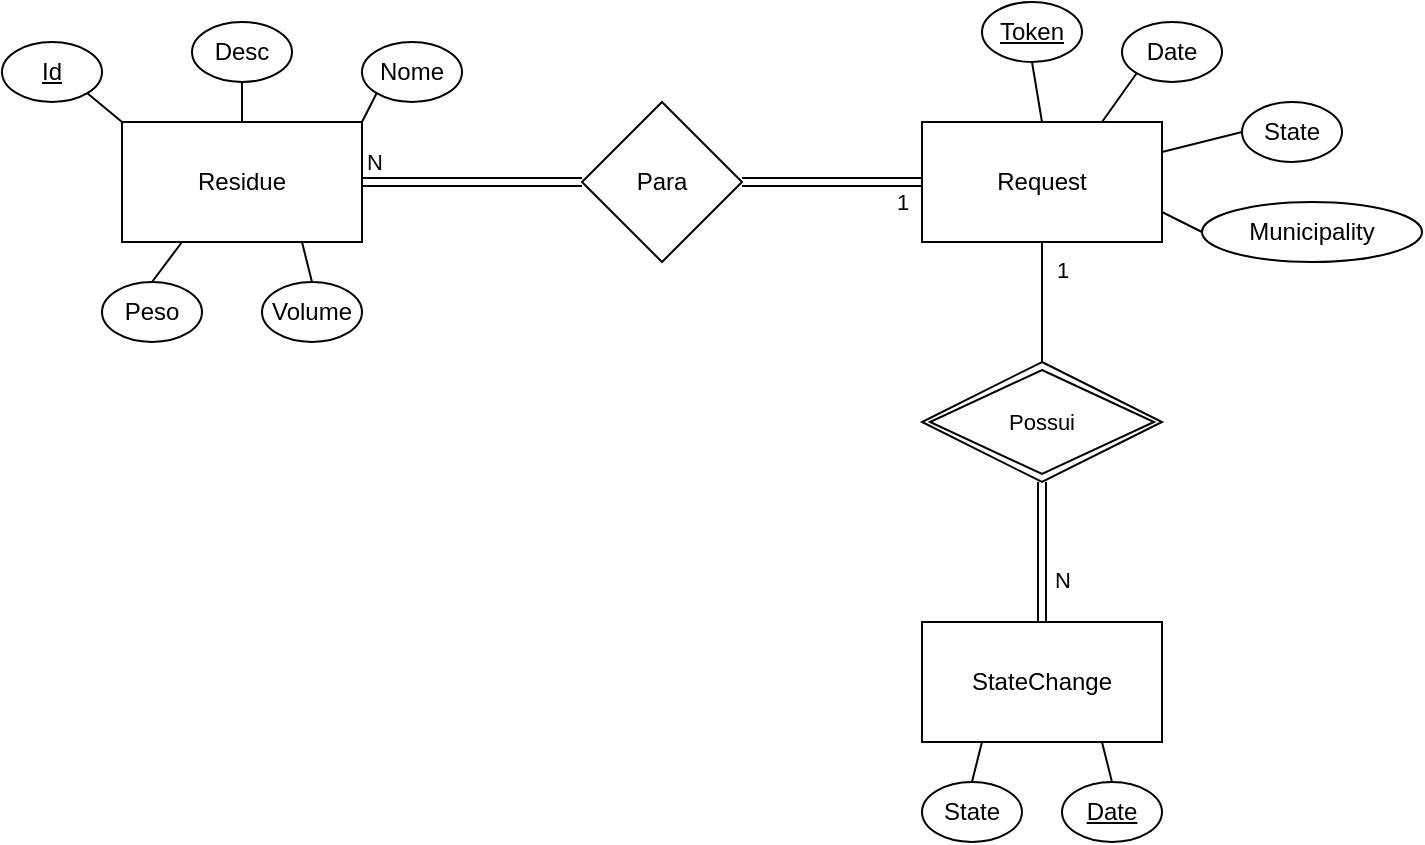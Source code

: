 <mxfile version="22.1.22" type="embed">
  <diagram name="Page-1" id="Ro34P792XvohgbcpVa79">
    <mxGraphModel dx="940" dy="465" grid="1" gridSize="10" guides="1" tooltips="1" connect="1" arrows="1" fold="1" page="1" pageScale="1" pageWidth="850" pageHeight="1100" math="0" shadow="0">
      <root>
        <mxCell id="0" />
        <mxCell id="1" parent="0" />
        <mxCell id="tOU5E5uqx6NDlQs9dXCh-1" value="Residue" style="rounded=0;whiteSpace=wrap;html=1;" parent="1" vertex="1">
          <mxGeometry x="150" y="210" width="120" height="60" as="geometry" />
        </mxCell>
        <mxCell id="tOU5E5uqx6NDlQs9dXCh-3" value="Request" style="rounded=0;whiteSpace=wrap;html=1;" parent="1" vertex="1">
          <mxGeometry x="550" y="210" width="120" height="60" as="geometry" />
        </mxCell>
        <mxCell id="tOU5E5uqx6NDlQs9dXCh-5" style="edgeStyle=orthogonalEdgeStyle;rounded=0;orthogonalLoop=1;jettySize=auto;html=1;exitX=0;exitY=0.5;exitDx=0;exitDy=0;entryX=1;entryY=0.5;entryDx=0;entryDy=0;shape=link;" parent="1" source="tOU5E5uqx6NDlQs9dXCh-4" target="tOU5E5uqx6NDlQs9dXCh-1" edge="1">
          <mxGeometry relative="1" as="geometry" />
        </mxCell>
        <mxCell id="tOU5E5uqx6NDlQs9dXCh-8" value="N" style="edgeLabel;html=1;align=center;verticalAlign=middle;resizable=0;points=[];" parent="tOU5E5uqx6NDlQs9dXCh-5" vertex="1" connectable="0">
          <mxGeometry x="0.473" y="-2" relative="1" as="geometry">
            <mxPoint x="-23" y="-8" as="offset" />
          </mxGeometry>
        </mxCell>
        <mxCell id="tOU5E5uqx6NDlQs9dXCh-6" style="edgeStyle=orthogonalEdgeStyle;rounded=0;orthogonalLoop=1;jettySize=auto;html=1;exitX=1;exitY=0.5;exitDx=0;exitDy=0;entryX=0;entryY=0.5;entryDx=0;entryDy=0;shape=link;" parent="1" source="tOU5E5uqx6NDlQs9dXCh-4" target="tOU5E5uqx6NDlQs9dXCh-3" edge="1">
          <mxGeometry relative="1" as="geometry" />
        </mxCell>
        <mxCell id="tOU5E5uqx6NDlQs9dXCh-7" value="1" style="edgeLabel;html=1;align=center;verticalAlign=middle;resizable=0;points=[];" parent="tOU5E5uqx6NDlQs9dXCh-6" vertex="1" connectable="0">
          <mxGeometry x="0.556" y="-4" relative="1" as="geometry">
            <mxPoint x="10" y="6" as="offset" />
          </mxGeometry>
        </mxCell>
        <mxCell id="tOU5E5uqx6NDlQs9dXCh-4" value="Para" style="rhombus;whiteSpace=wrap;html=1;" parent="1" vertex="1">
          <mxGeometry x="380" y="200" width="80" height="80" as="geometry" />
        </mxCell>
        <mxCell id="tOU5E5uqx6NDlQs9dXCh-40" style="edgeStyle=none;shape=connector;rounded=0;orthogonalLoop=1;jettySize=auto;html=1;exitX=1;exitY=1;exitDx=0;exitDy=0;entryX=0;entryY=0;entryDx=0;entryDy=0;strokeColor=default;align=center;verticalAlign=middle;fontFamily=Helvetica;fontSize=11;fontColor=default;labelBackgroundColor=default;endArrow=none;endFill=0;" parent="1" source="tOU5E5uqx6NDlQs9dXCh-19" target="tOU5E5uqx6NDlQs9dXCh-1" edge="1">
          <mxGeometry relative="1" as="geometry" />
        </mxCell>
        <mxCell id="tOU5E5uqx6NDlQs9dXCh-19" value="&lt;u&gt;Id&lt;/u&gt;" style="ellipse;whiteSpace=wrap;html=1;" parent="1" vertex="1">
          <mxGeometry x="90" y="170" width="50" height="30" as="geometry" />
        </mxCell>
        <mxCell id="tOU5E5uqx6NDlQs9dXCh-39" style="edgeStyle=none;shape=connector;rounded=0;orthogonalLoop=1;jettySize=auto;html=1;exitX=0.5;exitY=1;exitDx=0;exitDy=0;entryX=0.5;entryY=0;entryDx=0;entryDy=0;strokeColor=default;align=center;verticalAlign=middle;fontFamily=Helvetica;fontSize=11;fontColor=default;labelBackgroundColor=default;endArrow=none;endFill=0;" parent="1" source="tOU5E5uqx6NDlQs9dXCh-22" target="tOU5E5uqx6NDlQs9dXCh-1" edge="1">
          <mxGeometry relative="1" as="geometry" />
        </mxCell>
        <mxCell id="tOU5E5uqx6NDlQs9dXCh-22" value="Desc" style="ellipse;whiteSpace=wrap;html=1;" parent="1" vertex="1">
          <mxGeometry x="185" y="160" width="50" height="30" as="geometry" />
        </mxCell>
        <mxCell id="tOU5E5uqx6NDlQs9dXCh-31" style="edgeStyle=none;shape=connector;rounded=0;orthogonalLoop=1;jettySize=auto;html=1;exitX=0;exitY=1;exitDx=0;exitDy=0;entryX=0.75;entryY=0;entryDx=0;entryDy=0;strokeColor=default;align=center;verticalAlign=middle;fontFamily=Helvetica;fontSize=11;fontColor=default;labelBackgroundColor=default;endArrow=none;endFill=0;" parent="1" source="tOU5E5uqx6NDlQs9dXCh-23" target="tOU5E5uqx6NDlQs9dXCh-3" edge="1">
          <mxGeometry relative="1" as="geometry" />
        </mxCell>
        <mxCell id="tOU5E5uqx6NDlQs9dXCh-23" value="Date" style="ellipse;whiteSpace=wrap;html=1;" parent="1" vertex="1">
          <mxGeometry x="650" y="160" width="50" height="30" as="geometry" />
        </mxCell>
        <mxCell id="tOU5E5uqx6NDlQs9dXCh-32" style="edgeStyle=none;shape=connector;rounded=0;orthogonalLoop=1;jettySize=auto;html=1;exitX=0;exitY=0.5;exitDx=0;exitDy=0;entryX=1;entryY=0.25;entryDx=0;entryDy=0;strokeColor=default;align=center;verticalAlign=middle;fontFamily=Helvetica;fontSize=11;fontColor=default;labelBackgroundColor=default;endArrow=none;endFill=0;" parent="1" source="tOU5E5uqx6NDlQs9dXCh-24" target="tOU5E5uqx6NDlQs9dXCh-3" edge="1">
          <mxGeometry relative="1" as="geometry" />
        </mxCell>
        <mxCell id="tOU5E5uqx6NDlQs9dXCh-24" value="State" style="ellipse;whiteSpace=wrap;html=1;" parent="1" vertex="1">
          <mxGeometry x="710" y="200" width="50" height="30" as="geometry" />
        </mxCell>
        <mxCell id="tOU5E5uqx6NDlQs9dXCh-34" style="edgeStyle=none;shape=link;rounded=0;orthogonalLoop=1;jettySize=auto;html=1;exitX=0.5;exitY=1;exitDx=0;exitDy=0;entryX=0.5;entryY=0;entryDx=0;entryDy=0;strokeColor=default;align=center;verticalAlign=middle;fontFamily=Helvetica;fontSize=11;fontColor=default;labelBackgroundColor=default;endArrow=none;endFill=0;" parent="1" source="10" target="tOU5E5uqx6NDlQs9dXCh-33" edge="1">
          <mxGeometry relative="1" as="geometry">
            <mxPoint x="610" y="400" as="sourcePoint" />
          </mxGeometry>
        </mxCell>
        <mxCell id="tOU5E5uqx6NDlQs9dXCh-37" value="N" style="edgeLabel;html=1;align=center;verticalAlign=middle;resizable=0;points=[];fontFamily=Helvetica;fontSize=11;fontColor=default;labelBackgroundColor=default;" parent="tOU5E5uqx6NDlQs9dXCh-34" vertex="1" connectable="0">
          <mxGeometry x="-0.08" y="1" relative="1" as="geometry">
            <mxPoint x="9" y="17" as="offset" />
          </mxGeometry>
        </mxCell>
        <mxCell id="tOU5E5uqx6NDlQs9dXCh-35" style="edgeStyle=none;shape=connector;rounded=0;orthogonalLoop=1;jettySize=auto;html=1;exitX=0.5;exitY=0;exitDx=0;exitDy=0;entryX=0.5;entryY=1;entryDx=0;entryDy=0;strokeColor=default;align=center;verticalAlign=middle;fontFamily=Helvetica;fontSize=11;fontColor=default;labelBackgroundColor=default;endArrow=none;endFill=0;" parent="1" source="10" target="tOU5E5uqx6NDlQs9dXCh-3" edge="1">
          <mxGeometry relative="1" as="geometry">
            <mxPoint x="610" y="320" as="sourcePoint" />
          </mxGeometry>
        </mxCell>
        <mxCell id="tOU5E5uqx6NDlQs9dXCh-36" value="1" style="edgeLabel;html=1;align=center;verticalAlign=middle;resizable=0;points=[];fontFamily=Helvetica;fontSize=11;fontColor=default;labelBackgroundColor=default;" parent="tOU5E5uqx6NDlQs9dXCh-35" vertex="1" connectable="0">
          <mxGeometry x="0.28" relative="1" as="geometry">
            <mxPoint x="10" y="-8" as="offset" />
          </mxGeometry>
        </mxCell>
        <mxCell id="tOU5E5uqx6NDlQs9dXCh-30" style="rounded=0;orthogonalLoop=1;jettySize=auto;html=1;exitX=0.5;exitY=1;exitDx=0;exitDy=0;entryX=0.5;entryY=0;entryDx=0;entryDy=0;endArrow=none;endFill=0;" parent="1" source="tOU5E5uqx6NDlQs9dXCh-28" target="tOU5E5uqx6NDlQs9dXCh-3" edge="1">
          <mxGeometry relative="1" as="geometry" />
        </mxCell>
        <mxCell id="tOU5E5uqx6NDlQs9dXCh-28" value="&lt;u&gt;Token&lt;/u&gt;" style="ellipse;whiteSpace=wrap;html=1;" parent="1" vertex="1">
          <mxGeometry x="580" y="150" width="50" height="30" as="geometry" />
        </mxCell>
        <mxCell id="tOU5E5uqx6NDlQs9dXCh-33" value="StateChange" style="rounded=0;whiteSpace=wrap;html=1;" parent="1" vertex="1">
          <mxGeometry x="550" y="460" width="120" height="60" as="geometry" />
        </mxCell>
        <mxCell id="tOU5E5uqx6NDlQs9dXCh-49" style="edgeStyle=none;shape=connector;rounded=0;orthogonalLoop=1;jettySize=auto;html=1;exitX=0;exitY=0.5;exitDx=0;exitDy=0;entryX=1;entryY=0.75;entryDx=0;entryDy=0;strokeColor=default;align=center;verticalAlign=middle;fontFamily=Helvetica;fontSize=11;fontColor=default;labelBackgroundColor=default;endArrow=none;endFill=0;" parent="1" source="tOU5E5uqx6NDlQs9dXCh-48" target="tOU5E5uqx6NDlQs9dXCh-3" edge="1">
          <mxGeometry relative="1" as="geometry" />
        </mxCell>
        <mxCell id="tOU5E5uqx6NDlQs9dXCh-48" value="Municipality" style="ellipse;whiteSpace=wrap;html=1;" parent="1" vertex="1">
          <mxGeometry x="690" y="250" width="110" height="30" as="geometry" />
        </mxCell>
        <mxCell id="tOU5E5uqx6NDlQs9dXCh-52" style="edgeStyle=none;shape=connector;rounded=0;orthogonalLoop=1;jettySize=auto;html=1;exitX=0.5;exitY=0;exitDx=0;exitDy=0;entryX=0.25;entryY=1;entryDx=0;entryDy=0;strokeColor=default;align=center;verticalAlign=middle;fontFamily=Helvetica;fontSize=11;fontColor=default;labelBackgroundColor=default;endArrow=none;endFill=0;" parent="1" source="tOU5E5uqx6NDlQs9dXCh-50" target="tOU5E5uqx6NDlQs9dXCh-33" edge="1">
          <mxGeometry relative="1" as="geometry" />
        </mxCell>
        <mxCell id="tOU5E5uqx6NDlQs9dXCh-50" value="State" style="ellipse;whiteSpace=wrap;html=1;" parent="1" vertex="1">
          <mxGeometry x="550" y="540" width="50" height="30" as="geometry" />
        </mxCell>
        <mxCell id="tOU5E5uqx6NDlQs9dXCh-53" style="edgeStyle=none;shape=connector;rounded=0;orthogonalLoop=1;jettySize=auto;html=1;exitX=0.5;exitY=0;exitDx=0;exitDy=0;entryX=0.75;entryY=1;entryDx=0;entryDy=0;strokeColor=default;align=center;verticalAlign=middle;fontFamily=Helvetica;fontSize=11;fontColor=default;labelBackgroundColor=default;endArrow=none;endFill=0;" parent="1" source="tOU5E5uqx6NDlQs9dXCh-51" target="tOU5E5uqx6NDlQs9dXCh-33" edge="1">
          <mxGeometry relative="1" as="geometry" />
        </mxCell>
        <mxCell id="tOU5E5uqx6NDlQs9dXCh-51" value="&lt;u&gt;Date&lt;/u&gt;" style="ellipse;whiteSpace=wrap;html=1;" parent="1" vertex="1">
          <mxGeometry x="620" y="540" width="50" height="30" as="geometry" />
        </mxCell>
        <mxCell id="4" style="rounded=0;orthogonalLoop=1;jettySize=auto;html=1;exitX=0;exitY=1;exitDx=0;exitDy=0;entryX=1;entryY=0;entryDx=0;entryDy=0;endArrow=none;endFill=0;" edge="1" parent="1" source="3" target="tOU5E5uqx6NDlQs9dXCh-1">
          <mxGeometry relative="1" as="geometry" />
        </mxCell>
        <mxCell id="3" value="Nome" style="ellipse;whiteSpace=wrap;html=1;" vertex="1" parent="1">
          <mxGeometry x="270" y="170" width="50" height="30" as="geometry" />
        </mxCell>
        <mxCell id="6" style="edgeStyle=none;shape=connector;rounded=0;orthogonalLoop=1;jettySize=auto;html=1;exitX=0.5;exitY=0;exitDx=0;exitDy=0;entryX=0.25;entryY=1;entryDx=0;entryDy=0;labelBackgroundColor=default;strokeColor=default;align=center;verticalAlign=middle;fontFamily=Helvetica;fontSize=11;fontColor=default;endArrow=none;endFill=0;" edge="1" parent="1" source="5" target="tOU5E5uqx6NDlQs9dXCh-1">
          <mxGeometry relative="1" as="geometry" />
        </mxCell>
        <mxCell id="5" value="Peso" style="ellipse;whiteSpace=wrap;html=1;" vertex="1" parent="1">
          <mxGeometry x="140" y="290" width="50" height="30" as="geometry" />
        </mxCell>
        <mxCell id="8" style="edgeStyle=none;shape=connector;rounded=0;orthogonalLoop=1;jettySize=auto;html=1;exitX=0.5;exitY=0;exitDx=0;exitDy=0;entryX=0.75;entryY=1;entryDx=0;entryDy=0;labelBackgroundColor=default;strokeColor=default;align=center;verticalAlign=middle;fontFamily=Helvetica;fontSize=11;fontColor=default;endArrow=none;endFill=0;" edge="1" parent="1" source="7" target="tOU5E5uqx6NDlQs9dXCh-1">
          <mxGeometry relative="1" as="geometry" />
        </mxCell>
        <mxCell id="7" value="Volume" style="ellipse;whiteSpace=wrap;html=1;" vertex="1" parent="1">
          <mxGeometry x="220" y="290" width="50" height="30" as="geometry" />
        </mxCell>
        <mxCell id="10" value="Possui" style="shape=rhombus;double=1;perimeter=rhombusPerimeter;whiteSpace=wrap;html=1;align=center;fontFamily=Helvetica;fontSize=11;fontColor=default;" vertex="1" parent="1">
          <mxGeometry x="550" y="330" width="120" height="60" as="geometry" />
        </mxCell>
      </root>
    </mxGraphModel>
  </diagram>
</mxfile>

